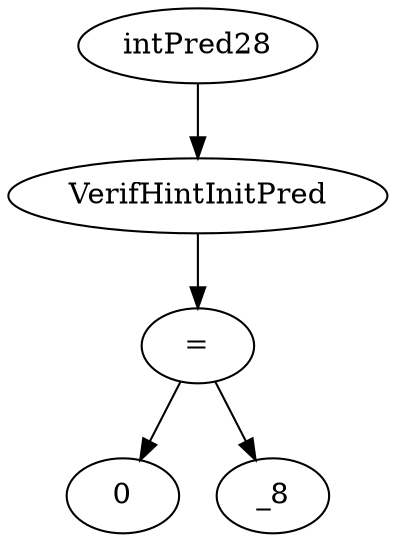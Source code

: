 digraph dag {
0 [label="intPred28"];
1 [label="VerifHintInitPred"];
2 [label="="];
3 [label="0"];
4 [label="_8"];
"0" -> "1"[label=""]
"1" -> "2"[label=""]
"2" -> "4"[label=""]
"2" -> "3"[label=""]
}
